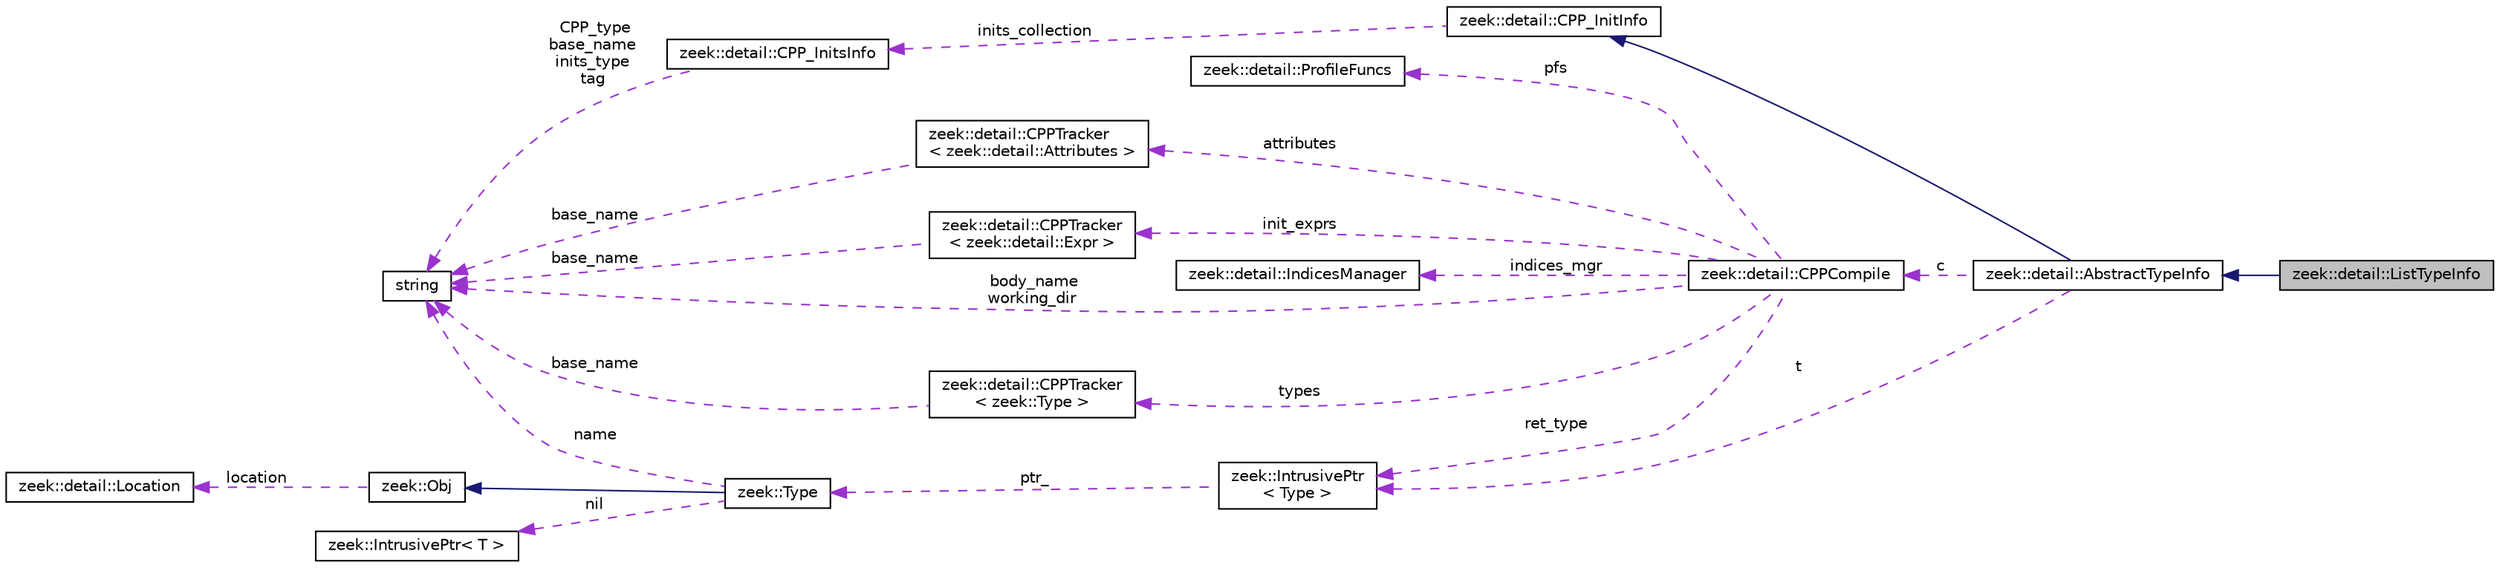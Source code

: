 digraph "zeek::detail::ListTypeInfo"
{
 // LATEX_PDF_SIZE
  edge [fontname="Helvetica",fontsize="10",labelfontname="Helvetica",labelfontsize="10"];
  node [fontname="Helvetica",fontsize="10",shape=record];
  rankdir="LR";
  Node1 [label="zeek::detail::ListTypeInfo",height=0.2,width=0.4,color="black", fillcolor="grey75", style="filled", fontcolor="black",tooltip=" "];
  Node2 -> Node1 [dir="back",color="midnightblue",fontsize="10",style="solid",fontname="Helvetica"];
  Node2 [label="zeek::detail::AbstractTypeInfo",height=0.2,width=0.4,color="black", fillcolor="white", style="filled",URL="$db/db0/classzeek_1_1detail_1_1AbstractTypeInfo.html",tooltip=" "];
  Node3 -> Node2 [dir="back",color="midnightblue",fontsize="10",style="solid",fontname="Helvetica"];
  Node3 [label="zeek::detail::CPP_InitInfo",height=0.2,width=0.4,color="black", fillcolor="white", style="filled",URL="$de/dd6/classzeek_1_1detail_1_1CPP__InitInfo.html",tooltip=" "];
  Node4 -> Node3 [dir="back",color="darkorchid3",fontsize="10",style="dashed",label=" inits_collection" ,fontname="Helvetica"];
  Node4 [label="zeek::detail::CPP_InitsInfo",height=0.2,width=0.4,color="black", fillcolor="white", style="filled",URL="$d4/d31/classzeek_1_1detail_1_1CPP__InitsInfo.html",tooltip=" "];
  Node5 -> Node4 [dir="back",color="darkorchid3",fontsize="10",style="dashed",label=" CPP_type\nbase_name\ninits_type\ntag" ,fontname="Helvetica"];
  Node5 [label="string",height=0.2,width=0.4,color="black", fillcolor="white", style="filled",tooltip=" "];
  Node6 -> Node2 [dir="back",color="darkorchid3",fontsize="10",style="dashed",label=" c" ,fontname="Helvetica"];
  Node6 [label="zeek::detail::CPPCompile",height=0.2,width=0.4,color="black", fillcolor="white", style="filled",URL="$de/d9b/classzeek_1_1detail_1_1CPPCompile.html",tooltip=" "];
  Node7 -> Node6 [dir="back",color="darkorchid3",fontsize="10",style="dashed",label=" pfs" ,fontname="Helvetica"];
  Node7 [label="zeek::detail::ProfileFuncs",height=0.2,width=0.4,color="black", fillcolor="white", style="filled",URL="$d7/d54/classzeek_1_1detail_1_1ProfileFuncs.html",tooltip=" "];
  Node5 -> Node6 [dir="back",color="darkorchid3",fontsize="10",style="dashed",label=" body_name\nworking_dir" ,fontname="Helvetica"];
  Node8 -> Node6 [dir="back",color="darkorchid3",fontsize="10",style="dashed",label=" ret_type" ,fontname="Helvetica"];
  Node8 [label="zeek::IntrusivePtr\l\< Type \>",height=0.2,width=0.4,color="black", fillcolor="white", style="filled",URL="$d6/dba/classzeek_1_1IntrusivePtr.html",tooltip=" "];
  Node9 -> Node8 [dir="back",color="darkorchid3",fontsize="10",style="dashed",label=" ptr_" ,fontname="Helvetica"];
  Node9 [label="zeek::Type",height=0.2,width=0.4,color="black", fillcolor="white", style="filled",URL="$d0/d4f/classzeek_1_1Type.html",tooltip=" "];
  Node10 -> Node9 [dir="back",color="midnightblue",fontsize="10",style="solid",fontname="Helvetica"];
  Node10 [label="zeek::Obj",height=0.2,width=0.4,color="black", fillcolor="white", style="filled",URL="$dd/df1/classzeek_1_1Obj.html",tooltip=" "];
  Node11 -> Node10 [dir="back",color="darkorchid3",fontsize="10",style="dashed",label=" location" ,fontname="Helvetica"];
  Node11 [label="zeek::detail::Location",height=0.2,width=0.4,color="black", fillcolor="white", style="filled",URL="$d5/d1d/classzeek_1_1detail_1_1Location.html",tooltip=" "];
  Node12 -> Node9 [dir="back",color="darkorchid3",fontsize="10",style="dashed",label=" nil" ,fontname="Helvetica"];
  Node12 [label="zeek::IntrusivePtr\< T \>",height=0.2,width=0.4,color="black", fillcolor="white", style="filled",URL="$d6/dba/classzeek_1_1IntrusivePtr.html",tooltip=" "];
  Node5 -> Node9 [dir="back",color="darkorchid3",fontsize="10",style="dashed",label=" name" ,fontname="Helvetica"];
  Node13 -> Node6 [dir="back",color="darkorchid3",fontsize="10",style="dashed",label=" indices_mgr" ,fontname="Helvetica"];
  Node13 [label="zeek::detail::IndicesManager",height=0.2,width=0.4,color="black", fillcolor="white", style="filled",URL="$db/d2f/classzeek_1_1detail_1_1IndicesManager.html",tooltip=" "];
  Node14 -> Node6 [dir="back",color="darkorchid3",fontsize="10",style="dashed",label=" types" ,fontname="Helvetica"];
  Node14 [label="zeek::detail::CPPTracker\l\< zeek::Type \>",height=0.2,width=0.4,color="black", fillcolor="white", style="filled",URL="$d7/de9/classzeek_1_1detail_1_1CPPTracker.html",tooltip=" "];
  Node5 -> Node14 [dir="back",color="darkorchid3",fontsize="10",style="dashed",label=" base_name" ,fontname="Helvetica"];
  Node15 -> Node6 [dir="back",color="darkorchid3",fontsize="10",style="dashed",label=" attributes" ,fontname="Helvetica"];
  Node15 [label="zeek::detail::CPPTracker\l\< zeek::detail::Attributes \>",height=0.2,width=0.4,color="black", fillcolor="white", style="filled",URL="$d7/de9/classzeek_1_1detail_1_1CPPTracker.html",tooltip=" "];
  Node5 -> Node15 [dir="back",color="darkorchid3",fontsize="10",style="dashed",label=" base_name" ,fontname="Helvetica"];
  Node16 -> Node6 [dir="back",color="darkorchid3",fontsize="10",style="dashed",label=" init_exprs" ,fontname="Helvetica"];
  Node16 [label="zeek::detail::CPPTracker\l\< zeek::detail::Expr \>",height=0.2,width=0.4,color="black", fillcolor="white", style="filled",URL="$d7/de9/classzeek_1_1detail_1_1CPPTracker.html",tooltip=" "];
  Node5 -> Node16 [dir="back",color="darkorchid3",fontsize="10",style="dashed",label=" base_name" ,fontname="Helvetica"];
  Node8 -> Node2 [dir="back",color="darkorchid3",fontsize="10",style="dashed",label=" t" ,fontname="Helvetica"];
}
